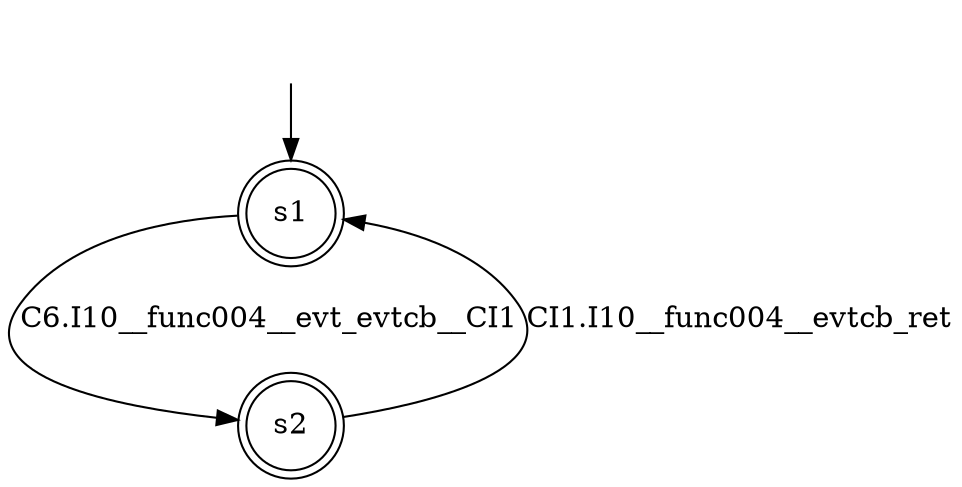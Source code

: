 digraph automaton {
	1 [label=<s1> shape="doublecircle"];
	2 [label=<s2> shape="doublecircle"];
	__init1 [label=<> shape="none"];
	__init1 -> 1;
	1 -> 2 [label=<C6.I10__func004__evt_evtcb__CI1> id="1-0-2"];
	2 -> 1 [label=<CI1.I10__func004__evtcb_ret> id="2-0-1"];
}
